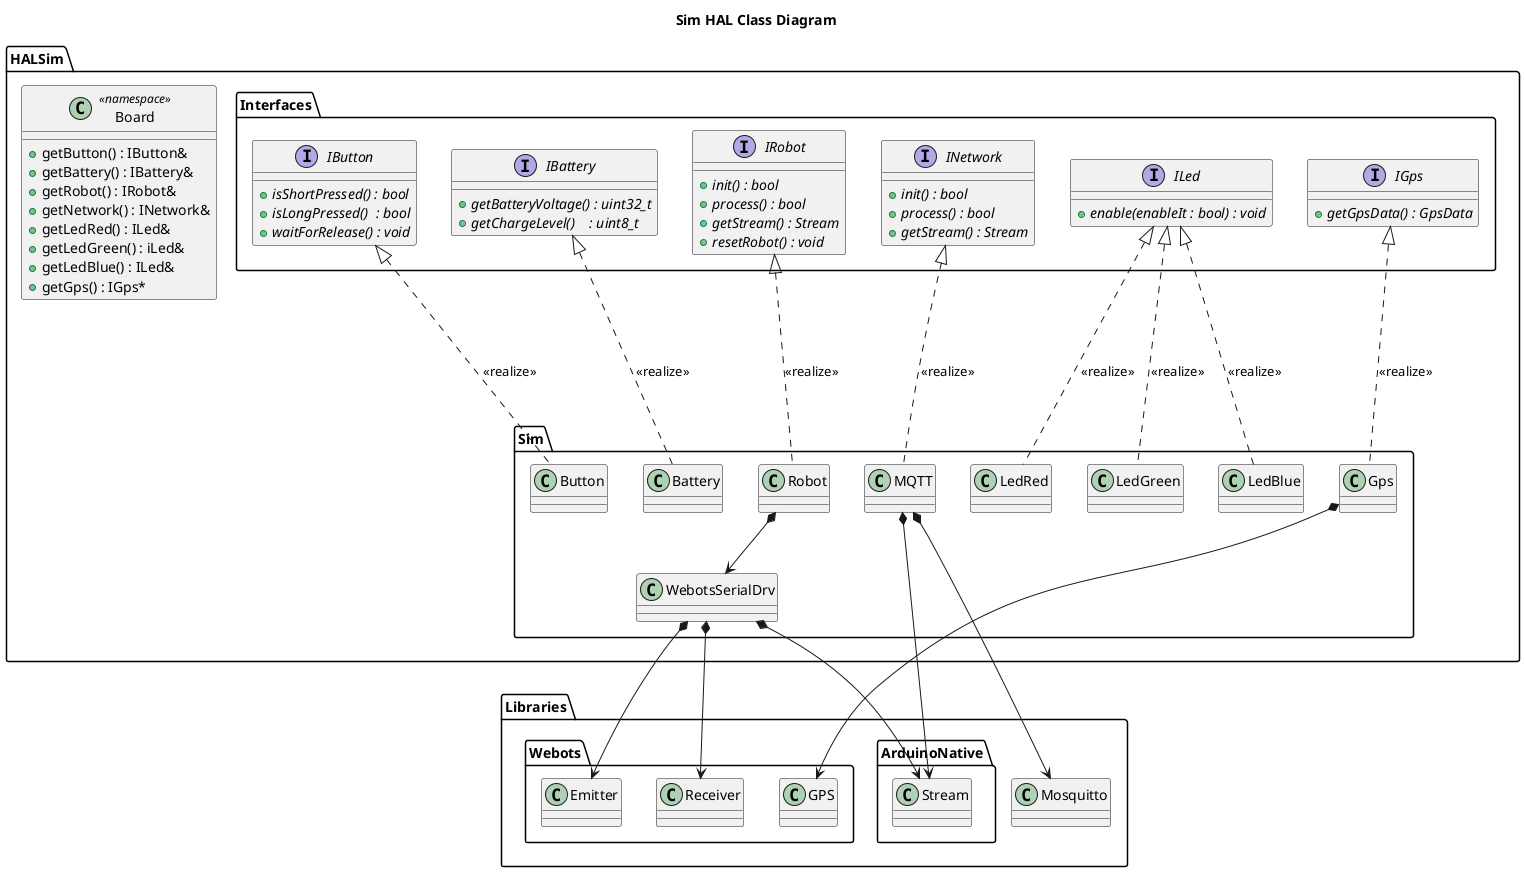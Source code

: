 @startuml Sim_HAL_Class_Diag

Title Sim HAL Class Diagram

package "HALSim" as hal {

    class Board << namespace >> {
        + getButton() : IButton&
        + getBattery() : IBattery&
        + getRobot() : IRobot&
        + getNetwork() : INetwork&
        + getLedRed() : ILed&
        + getLedGreen() : iLed&
        + getLedBlue() : ILed&
        + getGps() : IGps*
    }

    package "Interfaces" as interfaces {
        interface "IButton" as iButton {
            + {abstract} isShortPressed() : bool
            + {abstract} isLongPressed()  : bool
            + {abstract} waitForRelease() : void
        }

        interface "IBattery" as iBattery {
            + {abstract} getBatteryVoltage() : uint32_t
            + {abstract} getChargeLevel()    : uint8_t
        }

        interface "IRobot" as iRobot {
            + {abstract} init() : bool
            + {abstract} process() : bool
            + {abstract} getStream() : Stream
            + {abstract} resetRobot() : void
        }

        interface "INetwork" as iNetwork {
            + {abstract} init() : bool
            + {abstract} process() : bool
            + {abstract} getStream() : Stream
        }

        interface "ILed" as iLed {
            + {abstract} enable(enableIt : bool) : void
        }

        interface "IGps" as iGps {
            + {abstract} getGpsData() : GpsData
        }
    }

    package "Sim" as target {
        class "Button" as Button
        class "Battery" as Battery
        class "Robot" as Robot
        class "MQTT" as Network
        class "LedRed" as LedRed
        class "LedGreen" as LedGreen
        class "LedBlue" as LedBlue
        class "Gps" as Gps
        class "WebotsSerialDrv" as WebotsSerialDrv
    }

    iButton <|... Button : <<realize>>
    iBattery <|... Battery : <<realize>>
    iRobot <|... Robot : <<realize>>
    iNetwork <|... Network : <<realize>>
    iLed <|... LedRed : <<realize>>
    iLed <|... LedGreen : <<realize>>
    iLed <|... LedBlue : <<realize>>
    iGps <|... Gps : <<realize>>

}

package "Libraries" as libs
{
    class "Mosquitto" as NetworkLib

    package "Webots" as webots {
        class "Emitter" as WebotsEmitter
        class "Receiver" as WebotsReceiver
        class "GPS" as WebotsGps
    }

    package "ArduinoNative" as arduino {
        class "Stream" as Stream
    }
}

Robot *--> WebotsSerialDrv
Network *--> NetworkLib

WebotsSerialDrv *--> Stream
WebotsSerialDrv *--> WebotsEmitter
WebotsSerialDrv *--> WebotsReceiver
Gps *--> WebotsGps
Network *--> Stream

@enduml
